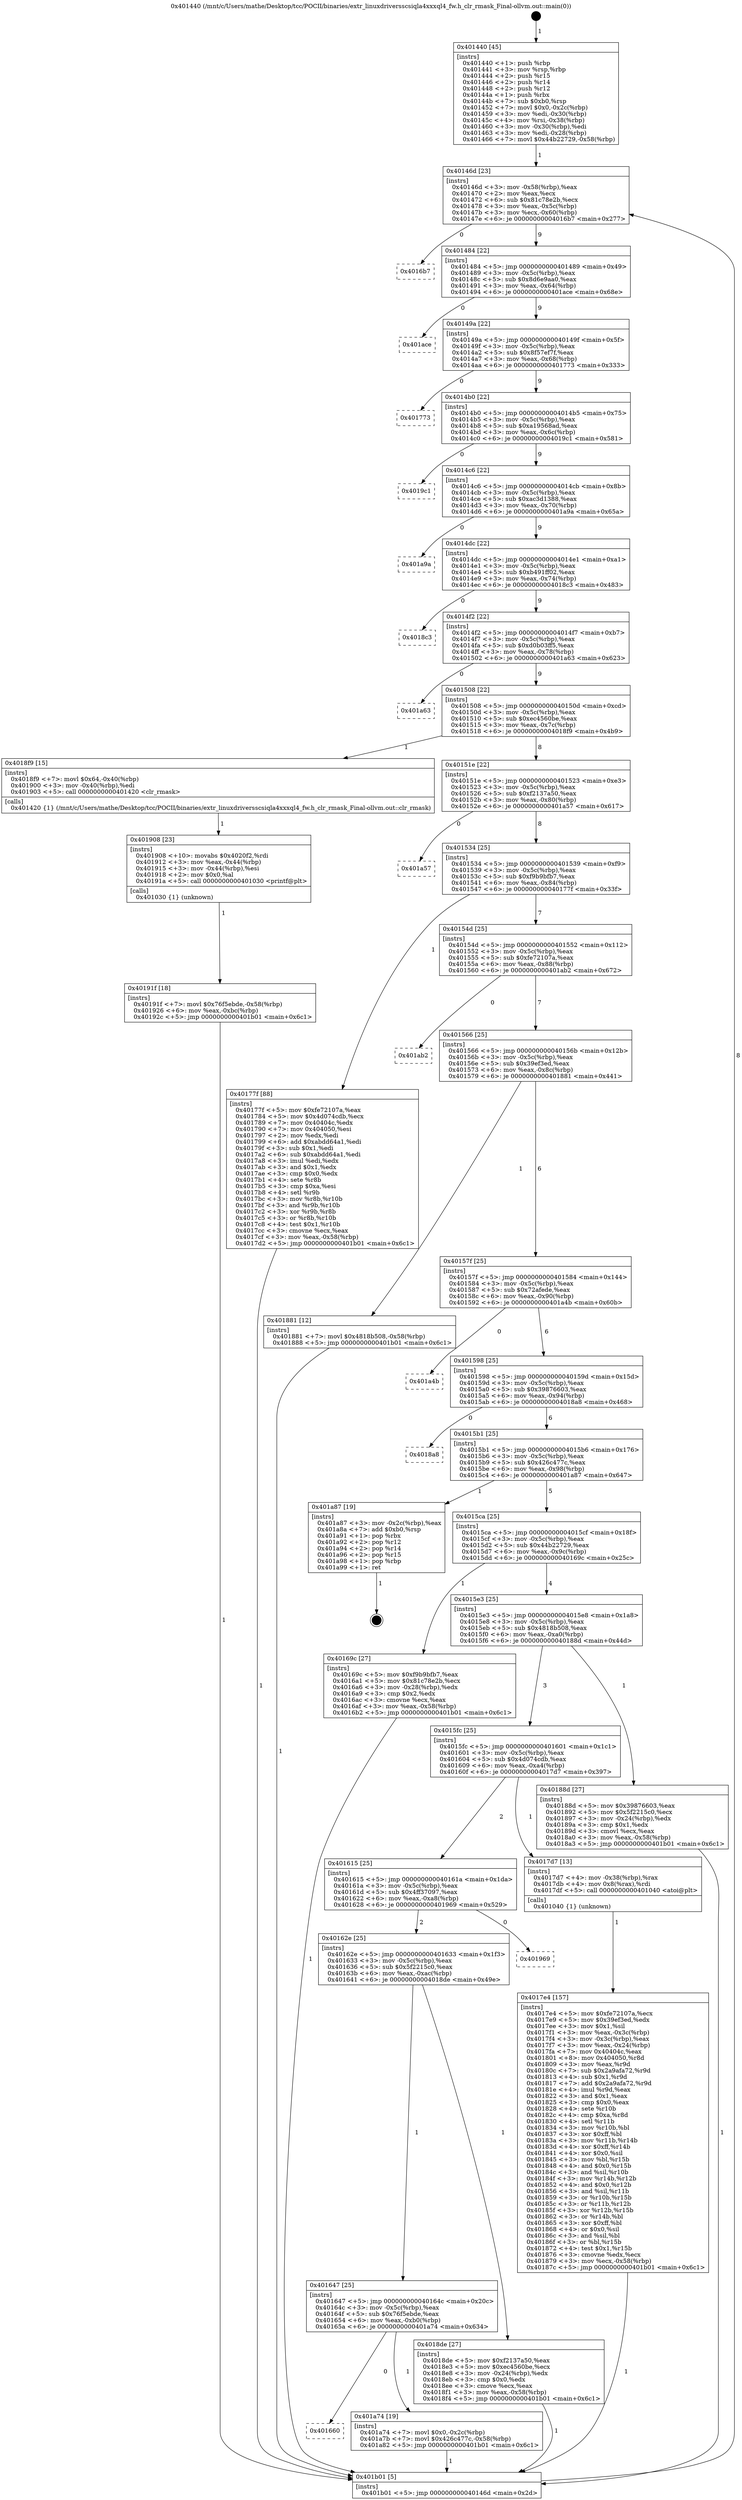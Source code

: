 digraph "0x401440" {
  label = "0x401440 (/mnt/c/Users/mathe/Desktop/tcc/POCII/binaries/extr_linuxdriversscsiqla4xxxql4_fw.h_clr_rmask_Final-ollvm.out::main(0))"
  labelloc = "t"
  node[shape=record]

  Entry [label="",width=0.3,height=0.3,shape=circle,fillcolor=black,style=filled]
  "0x40146d" [label="{
     0x40146d [23]\l
     | [instrs]\l
     &nbsp;&nbsp;0x40146d \<+3\>: mov -0x58(%rbp),%eax\l
     &nbsp;&nbsp;0x401470 \<+2\>: mov %eax,%ecx\l
     &nbsp;&nbsp;0x401472 \<+6\>: sub $0x81c78e2b,%ecx\l
     &nbsp;&nbsp;0x401478 \<+3\>: mov %eax,-0x5c(%rbp)\l
     &nbsp;&nbsp;0x40147b \<+3\>: mov %ecx,-0x60(%rbp)\l
     &nbsp;&nbsp;0x40147e \<+6\>: je 00000000004016b7 \<main+0x277\>\l
  }"]
  "0x4016b7" [label="{
     0x4016b7\l
  }", style=dashed]
  "0x401484" [label="{
     0x401484 [22]\l
     | [instrs]\l
     &nbsp;&nbsp;0x401484 \<+5\>: jmp 0000000000401489 \<main+0x49\>\l
     &nbsp;&nbsp;0x401489 \<+3\>: mov -0x5c(%rbp),%eax\l
     &nbsp;&nbsp;0x40148c \<+5\>: sub $0x8d6e9aa0,%eax\l
     &nbsp;&nbsp;0x401491 \<+3\>: mov %eax,-0x64(%rbp)\l
     &nbsp;&nbsp;0x401494 \<+6\>: je 0000000000401ace \<main+0x68e\>\l
  }"]
  Exit [label="",width=0.3,height=0.3,shape=circle,fillcolor=black,style=filled,peripheries=2]
  "0x401ace" [label="{
     0x401ace\l
  }", style=dashed]
  "0x40149a" [label="{
     0x40149a [22]\l
     | [instrs]\l
     &nbsp;&nbsp;0x40149a \<+5\>: jmp 000000000040149f \<main+0x5f\>\l
     &nbsp;&nbsp;0x40149f \<+3\>: mov -0x5c(%rbp),%eax\l
     &nbsp;&nbsp;0x4014a2 \<+5\>: sub $0x8f57ef7f,%eax\l
     &nbsp;&nbsp;0x4014a7 \<+3\>: mov %eax,-0x68(%rbp)\l
     &nbsp;&nbsp;0x4014aa \<+6\>: je 0000000000401773 \<main+0x333\>\l
  }"]
  "0x401660" [label="{
     0x401660\l
  }", style=dashed]
  "0x401773" [label="{
     0x401773\l
  }", style=dashed]
  "0x4014b0" [label="{
     0x4014b0 [22]\l
     | [instrs]\l
     &nbsp;&nbsp;0x4014b0 \<+5\>: jmp 00000000004014b5 \<main+0x75\>\l
     &nbsp;&nbsp;0x4014b5 \<+3\>: mov -0x5c(%rbp),%eax\l
     &nbsp;&nbsp;0x4014b8 \<+5\>: sub $0xa19568ad,%eax\l
     &nbsp;&nbsp;0x4014bd \<+3\>: mov %eax,-0x6c(%rbp)\l
     &nbsp;&nbsp;0x4014c0 \<+6\>: je 00000000004019c1 \<main+0x581\>\l
  }"]
  "0x401a74" [label="{
     0x401a74 [19]\l
     | [instrs]\l
     &nbsp;&nbsp;0x401a74 \<+7\>: movl $0x0,-0x2c(%rbp)\l
     &nbsp;&nbsp;0x401a7b \<+7\>: movl $0x426c477c,-0x58(%rbp)\l
     &nbsp;&nbsp;0x401a82 \<+5\>: jmp 0000000000401b01 \<main+0x6c1\>\l
  }"]
  "0x4019c1" [label="{
     0x4019c1\l
  }", style=dashed]
  "0x4014c6" [label="{
     0x4014c6 [22]\l
     | [instrs]\l
     &nbsp;&nbsp;0x4014c6 \<+5\>: jmp 00000000004014cb \<main+0x8b\>\l
     &nbsp;&nbsp;0x4014cb \<+3\>: mov -0x5c(%rbp),%eax\l
     &nbsp;&nbsp;0x4014ce \<+5\>: sub $0xac3d1388,%eax\l
     &nbsp;&nbsp;0x4014d3 \<+3\>: mov %eax,-0x70(%rbp)\l
     &nbsp;&nbsp;0x4014d6 \<+6\>: je 0000000000401a9a \<main+0x65a\>\l
  }"]
  "0x40191f" [label="{
     0x40191f [18]\l
     | [instrs]\l
     &nbsp;&nbsp;0x40191f \<+7\>: movl $0x76f5ebde,-0x58(%rbp)\l
     &nbsp;&nbsp;0x401926 \<+6\>: mov %eax,-0xbc(%rbp)\l
     &nbsp;&nbsp;0x40192c \<+5\>: jmp 0000000000401b01 \<main+0x6c1\>\l
  }"]
  "0x401a9a" [label="{
     0x401a9a\l
  }", style=dashed]
  "0x4014dc" [label="{
     0x4014dc [22]\l
     | [instrs]\l
     &nbsp;&nbsp;0x4014dc \<+5\>: jmp 00000000004014e1 \<main+0xa1\>\l
     &nbsp;&nbsp;0x4014e1 \<+3\>: mov -0x5c(%rbp),%eax\l
     &nbsp;&nbsp;0x4014e4 \<+5\>: sub $0xb491ff02,%eax\l
     &nbsp;&nbsp;0x4014e9 \<+3\>: mov %eax,-0x74(%rbp)\l
     &nbsp;&nbsp;0x4014ec \<+6\>: je 00000000004018c3 \<main+0x483\>\l
  }"]
  "0x401908" [label="{
     0x401908 [23]\l
     | [instrs]\l
     &nbsp;&nbsp;0x401908 \<+10\>: movabs $0x4020f2,%rdi\l
     &nbsp;&nbsp;0x401912 \<+3\>: mov %eax,-0x44(%rbp)\l
     &nbsp;&nbsp;0x401915 \<+3\>: mov -0x44(%rbp),%esi\l
     &nbsp;&nbsp;0x401918 \<+2\>: mov $0x0,%al\l
     &nbsp;&nbsp;0x40191a \<+5\>: call 0000000000401030 \<printf@plt\>\l
     | [calls]\l
     &nbsp;&nbsp;0x401030 \{1\} (unknown)\l
  }"]
  "0x4018c3" [label="{
     0x4018c3\l
  }", style=dashed]
  "0x4014f2" [label="{
     0x4014f2 [22]\l
     | [instrs]\l
     &nbsp;&nbsp;0x4014f2 \<+5\>: jmp 00000000004014f7 \<main+0xb7\>\l
     &nbsp;&nbsp;0x4014f7 \<+3\>: mov -0x5c(%rbp),%eax\l
     &nbsp;&nbsp;0x4014fa \<+5\>: sub $0xd0b03ff5,%eax\l
     &nbsp;&nbsp;0x4014ff \<+3\>: mov %eax,-0x78(%rbp)\l
     &nbsp;&nbsp;0x401502 \<+6\>: je 0000000000401a63 \<main+0x623\>\l
  }"]
  "0x401647" [label="{
     0x401647 [25]\l
     | [instrs]\l
     &nbsp;&nbsp;0x401647 \<+5\>: jmp 000000000040164c \<main+0x20c\>\l
     &nbsp;&nbsp;0x40164c \<+3\>: mov -0x5c(%rbp),%eax\l
     &nbsp;&nbsp;0x40164f \<+5\>: sub $0x76f5ebde,%eax\l
     &nbsp;&nbsp;0x401654 \<+6\>: mov %eax,-0xb0(%rbp)\l
     &nbsp;&nbsp;0x40165a \<+6\>: je 0000000000401a74 \<main+0x634\>\l
  }"]
  "0x401a63" [label="{
     0x401a63\l
  }", style=dashed]
  "0x401508" [label="{
     0x401508 [22]\l
     | [instrs]\l
     &nbsp;&nbsp;0x401508 \<+5\>: jmp 000000000040150d \<main+0xcd\>\l
     &nbsp;&nbsp;0x40150d \<+3\>: mov -0x5c(%rbp),%eax\l
     &nbsp;&nbsp;0x401510 \<+5\>: sub $0xec4560be,%eax\l
     &nbsp;&nbsp;0x401515 \<+3\>: mov %eax,-0x7c(%rbp)\l
     &nbsp;&nbsp;0x401518 \<+6\>: je 00000000004018f9 \<main+0x4b9\>\l
  }"]
  "0x4018de" [label="{
     0x4018de [27]\l
     | [instrs]\l
     &nbsp;&nbsp;0x4018de \<+5\>: mov $0xf2137a50,%eax\l
     &nbsp;&nbsp;0x4018e3 \<+5\>: mov $0xec4560be,%ecx\l
     &nbsp;&nbsp;0x4018e8 \<+3\>: mov -0x24(%rbp),%edx\l
     &nbsp;&nbsp;0x4018eb \<+3\>: cmp $0x0,%edx\l
     &nbsp;&nbsp;0x4018ee \<+3\>: cmove %ecx,%eax\l
     &nbsp;&nbsp;0x4018f1 \<+3\>: mov %eax,-0x58(%rbp)\l
     &nbsp;&nbsp;0x4018f4 \<+5\>: jmp 0000000000401b01 \<main+0x6c1\>\l
  }"]
  "0x4018f9" [label="{
     0x4018f9 [15]\l
     | [instrs]\l
     &nbsp;&nbsp;0x4018f9 \<+7\>: movl $0x64,-0x40(%rbp)\l
     &nbsp;&nbsp;0x401900 \<+3\>: mov -0x40(%rbp),%edi\l
     &nbsp;&nbsp;0x401903 \<+5\>: call 0000000000401420 \<clr_rmask\>\l
     | [calls]\l
     &nbsp;&nbsp;0x401420 \{1\} (/mnt/c/Users/mathe/Desktop/tcc/POCII/binaries/extr_linuxdriversscsiqla4xxxql4_fw.h_clr_rmask_Final-ollvm.out::clr_rmask)\l
  }"]
  "0x40151e" [label="{
     0x40151e [22]\l
     | [instrs]\l
     &nbsp;&nbsp;0x40151e \<+5\>: jmp 0000000000401523 \<main+0xe3\>\l
     &nbsp;&nbsp;0x401523 \<+3\>: mov -0x5c(%rbp),%eax\l
     &nbsp;&nbsp;0x401526 \<+5\>: sub $0xf2137a50,%eax\l
     &nbsp;&nbsp;0x40152b \<+3\>: mov %eax,-0x80(%rbp)\l
     &nbsp;&nbsp;0x40152e \<+6\>: je 0000000000401a57 \<main+0x617\>\l
  }"]
  "0x40162e" [label="{
     0x40162e [25]\l
     | [instrs]\l
     &nbsp;&nbsp;0x40162e \<+5\>: jmp 0000000000401633 \<main+0x1f3\>\l
     &nbsp;&nbsp;0x401633 \<+3\>: mov -0x5c(%rbp),%eax\l
     &nbsp;&nbsp;0x401636 \<+5\>: sub $0x5f2215c0,%eax\l
     &nbsp;&nbsp;0x40163b \<+6\>: mov %eax,-0xac(%rbp)\l
     &nbsp;&nbsp;0x401641 \<+6\>: je 00000000004018de \<main+0x49e\>\l
  }"]
  "0x401a57" [label="{
     0x401a57\l
  }", style=dashed]
  "0x401534" [label="{
     0x401534 [25]\l
     | [instrs]\l
     &nbsp;&nbsp;0x401534 \<+5\>: jmp 0000000000401539 \<main+0xf9\>\l
     &nbsp;&nbsp;0x401539 \<+3\>: mov -0x5c(%rbp),%eax\l
     &nbsp;&nbsp;0x40153c \<+5\>: sub $0xf9b9bfb7,%eax\l
     &nbsp;&nbsp;0x401541 \<+6\>: mov %eax,-0x84(%rbp)\l
     &nbsp;&nbsp;0x401547 \<+6\>: je 000000000040177f \<main+0x33f\>\l
  }"]
  "0x401969" [label="{
     0x401969\l
  }", style=dashed]
  "0x40177f" [label="{
     0x40177f [88]\l
     | [instrs]\l
     &nbsp;&nbsp;0x40177f \<+5\>: mov $0xfe72107a,%eax\l
     &nbsp;&nbsp;0x401784 \<+5\>: mov $0x4d074cdb,%ecx\l
     &nbsp;&nbsp;0x401789 \<+7\>: mov 0x40404c,%edx\l
     &nbsp;&nbsp;0x401790 \<+7\>: mov 0x404050,%esi\l
     &nbsp;&nbsp;0x401797 \<+2\>: mov %edx,%edi\l
     &nbsp;&nbsp;0x401799 \<+6\>: add $0xabdd64a1,%edi\l
     &nbsp;&nbsp;0x40179f \<+3\>: sub $0x1,%edi\l
     &nbsp;&nbsp;0x4017a2 \<+6\>: sub $0xabdd64a1,%edi\l
     &nbsp;&nbsp;0x4017a8 \<+3\>: imul %edi,%edx\l
     &nbsp;&nbsp;0x4017ab \<+3\>: and $0x1,%edx\l
     &nbsp;&nbsp;0x4017ae \<+3\>: cmp $0x0,%edx\l
     &nbsp;&nbsp;0x4017b1 \<+4\>: sete %r8b\l
     &nbsp;&nbsp;0x4017b5 \<+3\>: cmp $0xa,%esi\l
     &nbsp;&nbsp;0x4017b8 \<+4\>: setl %r9b\l
     &nbsp;&nbsp;0x4017bc \<+3\>: mov %r8b,%r10b\l
     &nbsp;&nbsp;0x4017bf \<+3\>: and %r9b,%r10b\l
     &nbsp;&nbsp;0x4017c2 \<+3\>: xor %r9b,%r8b\l
     &nbsp;&nbsp;0x4017c5 \<+3\>: or %r8b,%r10b\l
     &nbsp;&nbsp;0x4017c8 \<+4\>: test $0x1,%r10b\l
     &nbsp;&nbsp;0x4017cc \<+3\>: cmovne %ecx,%eax\l
     &nbsp;&nbsp;0x4017cf \<+3\>: mov %eax,-0x58(%rbp)\l
     &nbsp;&nbsp;0x4017d2 \<+5\>: jmp 0000000000401b01 \<main+0x6c1\>\l
  }"]
  "0x40154d" [label="{
     0x40154d [25]\l
     | [instrs]\l
     &nbsp;&nbsp;0x40154d \<+5\>: jmp 0000000000401552 \<main+0x112\>\l
     &nbsp;&nbsp;0x401552 \<+3\>: mov -0x5c(%rbp),%eax\l
     &nbsp;&nbsp;0x401555 \<+5\>: sub $0xfe72107a,%eax\l
     &nbsp;&nbsp;0x40155a \<+6\>: mov %eax,-0x88(%rbp)\l
     &nbsp;&nbsp;0x401560 \<+6\>: je 0000000000401ab2 \<main+0x672\>\l
  }"]
  "0x4017e4" [label="{
     0x4017e4 [157]\l
     | [instrs]\l
     &nbsp;&nbsp;0x4017e4 \<+5\>: mov $0xfe72107a,%ecx\l
     &nbsp;&nbsp;0x4017e9 \<+5\>: mov $0x39ef3ed,%edx\l
     &nbsp;&nbsp;0x4017ee \<+3\>: mov $0x1,%sil\l
     &nbsp;&nbsp;0x4017f1 \<+3\>: mov %eax,-0x3c(%rbp)\l
     &nbsp;&nbsp;0x4017f4 \<+3\>: mov -0x3c(%rbp),%eax\l
     &nbsp;&nbsp;0x4017f7 \<+3\>: mov %eax,-0x24(%rbp)\l
     &nbsp;&nbsp;0x4017fa \<+7\>: mov 0x40404c,%eax\l
     &nbsp;&nbsp;0x401801 \<+8\>: mov 0x404050,%r8d\l
     &nbsp;&nbsp;0x401809 \<+3\>: mov %eax,%r9d\l
     &nbsp;&nbsp;0x40180c \<+7\>: sub $0x2a9afa72,%r9d\l
     &nbsp;&nbsp;0x401813 \<+4\>: sub $0x1,%r9d\l
     &nbsp;&nbsp;0x401817 \<+7\>: add $0x2a9afa72,%r9d\l
     &nbsp;&nbsp;0x40181e \<+4\>: imul %r9d,%eax\l
     &nbsp;&nbsp;0x401822 \<+3\>: and $0x1,%eax\l
     &nbsp;&nbsp;0x401825 \<+3\>: cmp $0x0,%eax\l
     &nbsp;&nbsp;0x401828 \<+4\>: sete %r10b\l
     &nbsp;&nbsp;0x40182c \<+4\>: cmp $0xa,%r8d\l
     &nbsp;&nbsp;0x401830 \<+4\>: setl %r11b\l
     &nbsp;&nbsp;0x401834 \<+3\>: mov %r10b,%bl\l
     &nbsp;&nbsp;0x401837 \<+3\>: xor $0xff,%bl\l
     &nbsp;&nbsp;0x40183a \<+3\>: mov %r11b,%r14b\l
     &nbsp;&nbsp;0x40183d \<+4\>: xor $0xff,%r14b\l
     &nbsp;&nbsp;0x401841 \<+4\>: xor $0x0,%sil\l
     &nbsp;&nbsp;0x401845 \<+3\>: mov %bl,%r15b\l
     &nbsp;&nbsp;0x401848 \<+4\>: and $0x0,%r15b\l
     &nbsp;&nbsp;0x40184c \<+3\>: and %sil,%r10b\l
     &nbsp;&nbsp;0x40184f \<+3\>: mov %r14b,%r12b\l
     &nbsp;&nbsp;0x401852 \<+4\>: and $0x0,%r12b\l
     &nbsp;&nbsp;0x401856 \<+3\>: and %sil,%r11b\l
     &nbsp;&nbsp;0x401859 \<+3\>: or %r10b,%r15b\l
     &nbsp;&nbsp;0x40185c \<+3\>: or %r11b,%r12b\l
     &nbsp;&nbsp;0x40185f \<+3\>: xor %r12b,%r15b\l
     &nbsp;&nbsp;0x401862 \<+3\>: or %r14b,%bl\l
     &nbsp;&nbsp;0x401865 \<+3\>: xor $0xff,%bl\l
     &nbsp;&nbsp;0x401868 \<+4\>: or $0x0,%sil\l
     &nbsp;&nbsp;0x40186c \<+3\>: and %sil,%bl\l
     &nbsp;&nbsp;0x40186f \<+3\>: or %bl,%r15b\l
     &nbsp;&nbsp;0x401872 \<+4\>: test $0x1,%r15b\l
     &nbsp;&nbsp;0x401876 \<+3\>: cmovne %edx,%ecx\l
     &nbsp;&nbsp;0x401879 \<+3\>: mov %ecx,-0x58(%rbp)\l
     &nbsp;&nbsp;0x40187c \<+5\>: jmp 0000000000401b01 \<main+0x6c1\>\l
  }"]
  "0x401ab2" [label="{
     0x401ab2\l
  }", style=dashed]
  "0x401566" [label="{
     0x401566 [25]\l
     | [instrs]\l
     &nbsp;&nbsp;0x401566 \<+5\>: jmp 000000000040156b \<main+0x12b\>\l
     &nbsp;&nbsp;0x40156b \<+3\>: mov -0x5c(%rbp),%eax\l
     &nbsp;&nbsp;0x40156e \<+5\>: sub $0x39ef3ed,%eax\l
     &nbsp;&nbsp;0x401573 \<+6\>: mov %eax,-0x8c(%rbp)\l
     &nbsp;&nbsp;0x401579 \<+6\>: je 0000000000401881 \<main+0x441\>\l
  }"]
  "0x401615" [label="{
     0x401615 [25]\l
     | [instrs]\l
     &nbsp;&nbsp;0x401615 \<+5\>: jmp 000000000040161a \<main+0x1da\>\l
     &nbsp;&nbsp;0x40161a \<+3\>: mov -0x5c(%rbp),%eax\l
     &nbsp;&nbsp;0x40161d \<+5\>: sub $0x4ff37097,%eax\l
     &nbsp;&nbsp;0x401622 \<+6\>: mov %eax,-0xa8(%rbp)\l
     &nbsp;&nbsp;0x401628 \<+6\>: je 0000000000401969 \<main+0x529\>\l
  }"]
  "0x401881" [label="{
     0x401881 [12]\l
     | [instrs]\l
     &nbsp;&nbsp;0x401881 \<+7\>: movl $0x4818b508,-0x58(%rbp)\l
     &nbsp;&nbsp;0x401888 \<+5\>: jmp 0000000000401b01 \<main+0x6c1\>\l
  }"]
  "0x40157f" [label="{
     0x40157f [25]\l
     | [instrs]\l
     &nbsp;&nbsp;0x40157f \<+5\>: jmp 0000000000401584 \<main+0x144\>\l
     &nbsp;&nbsp;0x401584 \<+3\>: mov -0x5c(%rbp),%eax\l
     &nbsp;&nbsp;0x401587 \<+5\>: sub $0x72afede,%eax\l
     &nbsp;&nbsp;0x40158c \<+6\>: mov %eax,-0x90(%rbp)\l
     &nbsp;&nbsp;0x401592 \<+6\>: je 0000000000401a4b \<main+0x60b\>\l
  }"]
  "0x4017d7" [label="{
     0x4017d7 [13]\l
     | [instrs]\l
     &nbsp;&nbsp;0x4017d7 \<+4\>: mov -0x38(%rbp),%rax\l
     &nbsp;&nbsp;0x4017db \<+4\>: mov 0x8(%rax),%rdi\l
     &nbsp;&nbsp;0x4017df \<+5\>: call 0000000000401040 \<atoi@plt\>\l
     | [calls]\l
     &nbsp;&nbsp;0x401040 \{1\} (unknown)\l
  }"]
  "0x401a4b" [label="{
     0x401a4b\l
  }", style=dashed]
  "0x401598" [label="{
     0x401598 [25]\l
     | [instrs]\l
     &nbsp;&nbsp;0x401598 \<+5\>: jmp 000000000040159d \<main+0x15d\>\l
     &nbsp;&nbsp;0x40159d \<+3\>: mov -0x5c(%rbp),%eax\l
     &nbsp;&nbsp;0x4015a0 \<+5\>: sub $0x39876603,%eax\l
     &nbsp;&nbsp;0x4015a5 \<+6\>: mov %eax,-0x94(%rbp)\l
     &nbsp;&nbsp;0x4015ab \<+6\>: je 00000000004018a8 \<main+0x468\>\l
  }"]
  "0x4015fc" [label="{
     0x4015fc [25]\l
     | [instrs]\l
     &nbsp;&nbsp;0x4015fc \<+5\>: jmp 0000000000401601 \<main+0x1c1\>\l
     &nbsp;&nbsp;0x401601 \<+3\>: mov -0x5c(%rbp),%eax\l
     &nbsp;&nbsp;0x401604 \<+5\>: sub $0x4d074cdb,%eax\l
     &nbsp;&nbsp;0x401609 \<+6\>: mov %eax,-0xa4(%rbp)\l
     &nbsp;&nbsp;0x40160f \<+6\>: je 00000000004017d7 \<main+0x397\>\l
  }"]
  "0x4018a8" [label="{
     0x4018a8\l
  }", style=dashed]
  "0x4015b1" [label="{
     0x4015b1 [25]\l
     | [instrs]\l
     &nbsp;&nbsp;0x4015b1 \<+5\>: jmp 00000000004015b6 \<main+0x176\>\l
     &nbsp;&nbsp;0x4015b6 \<+3\>: mov -0x5c(%rbp),%eax\l
     &nbsp;&nbsp;0x4015b9 \<+5\>: sub $0x426c477c,%eax\l
     &nbsp;&nbsp;0x4015be \<+6\>: mov %eax,-0x98(%rbp)\l
     &nbsp;&nbsp;0x4015c4 \<+6\>: je 0000000000401a87 \<main+0x647\>\l
  }"]
  "0x40188d" [label="{
     0x40188d [27]\l
     | [instrs]\l
     &nbsp;&nbsp;0x40188d \<+5\>: mov $0x39876603,%eax\l
     &nbsp;&nbsp;0x401892 \<+5\>: mov $0x5f2215c0,%ecx\l
     &nbsp;&nbsp;0x401897 \<+3\>: mov -0x24(%rbp),%edx\l
     &nbsp;&nbsp;0x40189a \<+3\>: cmp $0x1,%edx\l
     &nbsp;&nbsp;0x40189d \<+3\>: cmovl %ecx,%eax\l
     &nbsp;&nbsp;0x4018a0 \<+3\>: mov %eax,-0x58(%rbp)\l
     &nbsp;&nbsp;0x4018a3 \<+5\>: jmp 0000000000401b01 \<main+0x6c1\>\l
  }"]
  "0x401a87" [label="{
     0x401a87 [19]\l
     | [instrs]\l
     &nbsp;&nbsp;0x401a87 \<+3\>: mov -0x2c(%rbp),%eax\l
     &nbsp;&nbsp;0x401a8a \<+7\>: add $0xb0,%rsp\l
     &nbsp;&nbsp;0x401a91 \<+1\>: pop %rbx\l
     &nbsp;&nbsp;0x401a92 \<+2\>: pop %r12\l
     &nbsp;&nbsp;0x401a94 \<+2\>: pop %r14\l
     &nbsp;&nbsp;0x401a96 \<+2\>: pop %r15\l
     &nbsp;&nbsp;0x401a98 \<+1\>: pop %rbp\l
     &nbsp;&nbsp;0x401a99 \<+1\>: ret\l
  }"]
  "0x4015ca" [label="{
     0x4015ca [25]\l
     | [instrs]\l
     &nbsp;&nbsp;0x4015ca \<+5\>: jmp 00000000004015cf \<main+0x18f\>\l
     &nbsp;&nbsp;0x4015cf \<+3\>: mov -0x5c(%rbp),%eax\l
     &nbsp;&nbsp;0x4015d2 \<+5\>: sub $0x44b22729,%eax\l
     &nbsp;&nbsp;0x4015d7 \<+6\>: mov %eax,-0x9c(%rbp)\l
     &nbsp;&nbsp;0x4015dd \<+6\>: je 000000000040169c \<main+0x25c\>\l
  }"]
  "0x401440" [label="{
     0x401440 [45]\l
     | [instrs]\l
     &nbsp;&nbsp;0x401440 \<+1\>: push %rbp\l
     &nbsp;&nbsp;0x401441 \<+3\>: mov %rsp,%rbp\l
     &nbsp;&nbsp;0x401444 \<+2\>: push %r15\l
     &nbsp;&nbsp;0x401446 \<+2\>: push %r14\l
     &nbsp;&nbsp;0x401448 \<+2\>: push %r12\l
     &nbsp;&nbsp;0x40144a \<+1\>: push %rbx\l
     &nbsp;&nbsp;0x40144b \<+7\>: sub $0xb0,%rsp\l
     &nbsp;&nbsp;0x401452 \<+7\>: movl $0x0,-0x2c(%rbp)\l
     &nbsp;&nbsp;0x401459 \<+3\>: mov %edi,-0x30(%rbp)\l
     &nbsp;&nbsp;0x40145c \<+4\>: mov %rsi,-0x38(%rbp)\l
     &nbsp;&nbsp;0x401460 \<+3\>: mov -0x30(%rbp),%edi\l
     &nbsp;&nbsp;0x401463 \<+3\>: mov %edi,-0x28(%rbp)\l
     &nbsp;&nbsp;0x401466 \<+7\>: movl $0x44b22729,-0x58(%rbp)\l
  }"]
  "0x40169c" [label="{
     0x40169c [27]\l
     | [instrs]\l
     &nbsp;&nbsp;0x40169c \<+5\>: mov $0xf9b9bfb7,%eax\l
     &nbsp;&nbsp;0x4016a1 \<+5\>: mov $0x81c78e2b,%ecx\l
     &nbsp;&nbsp;0x4016a6 \<+3\>: mov -0x28(%rbp),%edx\l
     &nbsp;&nbsp;0x4016a9 \<+3\>: cmp $0x2,%edx\l
     &nbsp;&nbsp;0x4016ac \<+3\>: cmovne %ecx,%eax\l
     &nbsp;&nbsp;0x4016af \<+3\>: mov %eax,-0x58(%rbp)\l
     &nbsp;&nbsp;0x4016b2 \<+5\>: jmp 0000000000401b01 \<main+0x6c1\>\l
  }"]
  "0x4015e3" [label="{
     0x4015e3 [25]\l
     | [instrs]\l
     &nbsp;&nbsp;0x4015e3 \<+5\>: jmp 00000000004015e8 \<main+0x1a8\>\l
     &nbsp;&nbsp;0x4015e8 \<+3\>: mov -0x5c(%rbp),%eax\l
     &nbsp;&nbsp;0x4015eb \<+5\>: sub $0x4818b508,%eax\l
     &nbsp;&nbsp;0x4015f0 \<+6\>: mov %eax,-0xa0(%rbp)\l
     &nbsp;&nbsp;0x4015f6 \<+6\>: je 000000000040188d \<main+0x44d\>\l
  }"]
  "0x401b01" [label="{
     0x401b01 [5]\l
     | [instrs]\l
     &nbsp;&nbsp;0x401b01 \<+5\>: jmp 000000000040146d \<main+0x2d\>\l
  }"]
  Entry -> "0x401440" [label=" 1"]
  "0x40146d" -> "0x4016b7" [label=" 0"]
  "0x40146d" -> "0x401484" [label=" 9"]
  "0x401a87" -> Exit [label=" 1"]
  "0x401484" -> "0x401ace" [label=" 0"]
  "0x401484" -> "0x40149a" [label=" 9"]
  "0x401a74" -> "0x401b01" [label=" 1"]
  "0x40149a" -> "0x401773" [label=" 0"]
  "0x40149a" -> "0x4014b0" [label=" 9"]
  "0x401647" -> "0x401660" [label=" 0"]
  "0x4014b0" -> "0x4019c1" [label=" 0"]
  "0x4014b0" -> "0x4014c6" [label=" 9"]
  "0x401647" -> "0x401a74" [label=" 1"]
  "0x4014c6" -> "0x401a9a" [label=" 0"]
  "0x4014c6" -> "0x4014dc" [label=" 9"]
  "0x40191f" -> "0x401b01" [label=" 1"]
  "0x4014dc" -> "0x4018c3" [label=" 0"]
  "0x4014dc" -> "0x4014f2" [label=" 9"]
  "0x401908" -> "0x40191f" [label=" 1"]
  "0x4014f2" -> "0x401a63" [label=" 0"]
  "0x4014f2" -> "0x401508" [label=" 9"]
  "0x4018f9" -> "0x401908" [label=" 1"]
  "0x401508" -> "0x4018f9" [label=" 1"]
  "0x401508" -> "0x40151e" [label=" 8"]
  "0x4018de" -> "0x401b01" [label=" 1"]
  "0x40151e" -> "0x401a57" [label=" 0"]
  "0x40151e" -> "0x401534" [label=" 8"]
  "0x40162e" -> "0x4018de" [label=" 1"]
  "0x401534" -> "0x40177f" [label=" 1"]
  "0x401534" -> "0x40154d" [label=" 7"]
  "0x40162e" -> "0x401647" [label=" 1"]
  "0x40154d" -> "0x401ab2" [label=" 0"]
  "0x40154d" -> "0x401566" [label=" 7"]
  "0x401615" -> "0x401969" [label=" 0"]
  "0x401566" -> "0x401881" [label=" 1"]
  "0x401566" -> "0x40157f" [label=" 6"]
  "0x401615" -> "0x40162e" [label=" 2"]
  "0x40157f" -> "0x401a4b" [label=" 0"]
  "0x40157f" -> "0x401598" [label=" 6"]
  "0x40188d" -> "0x401b01" [label=" 1"]
  "0x401598" -> "0x4018a8" [label=" 0"]
  "0x401598" -> "0x4015b1" [label=" 6"]
  "0x4017e4" -> "0x401b01" [label=" 1"]
  "0x4015b1" -> "0x401a87" [label=" 1"]
  "0x4015b1" -> "0x4015ca" [label=" 5"]
  "0x4017d7" -> "0x4017e4" [label=" 1"]
  "0x4015ca" -> "0x40169c" [label=" 1"]
  "0x4015ca" -> "0x4015e3" [label=" 4"]
  "0x40169c" -> "0x401b01" [label=" 1"]
  "0x401440" -> "0x40146d" [label=" 1"]
  "0x401b01" -> "0x40146d" [label=" 8"]
  "0x40177f" -> "0x401b01" [label=" 1"]
  "0x4015fc" -> "0x401615" [label=" 2"]
  "0x4015e3" -> "0x40188d" [label=" 1"]
  "0x4015e3" -> "0x4015fc" [label=" 3"]
  "0x401881" -> "0x401b01" [label=" 1"]
  "0x4015fc" -> "0x4017d7" [label=" 1"]
}
